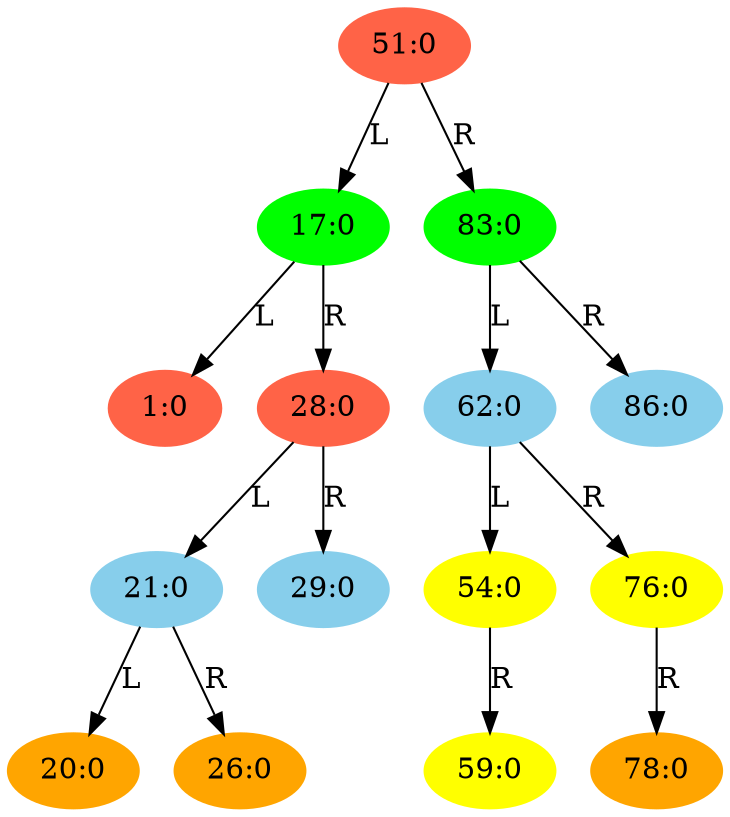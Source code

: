 // Binary Tree
digraph {
	"65893242-64a2-11e9-a84a-d0817abd6a32" [label="51:0" color=tomato style=filled]
	"65893e68-64a2-11e9-a84a-d0817abd6a32" [label="17:0" color=green style=filled]
	"65893242-64a2-11e9-a84a-d0817abd6a32" -> "65893e68-64a2-11e9-a84a-d0817abd6a32" [label=L]
	"65894214-64a2-11e9-a84a-d0817abd6a32" [label="1:0" color=tomato style=filled]
	"65893e68-64a2-11e9-a84a-d0817abd6a32" -> "65894214-64a2-11e9-a84a-d0817abd6a32" [label=L]
	"6589450c-64a2-11e9-a84a-d0817abd6a32" [label="28:0" color=tomato style=filled]
	"65893e68-64a2-11e9-a84a-d0817abd6a32" -> "6589450c-64a2-11e9-a84a-d0817abd6a32" [label=R]
	"658947c8-64a2-11e9-a84a-d0817abd6a32" [label="21:0" color=skyblue style=filled]
	"6589450c-64a2-11e9-a84a-d0817abd6a32" -> "658947c8-64a2-11e9-a84a-d0817abd6a32" [label=L]
	"65894a7a-64a2-11e9-a84a-d0817abd6a32" [label="20:0" color=orange style=filled]
	"658947c8-64a2-11e9-a84a-d0817abd6a32" -> "65894a7a-64a2-11e9-a84a-d0817abd6a32" [label=L]
	"65894d7c-64a2-11e9-a84a-d0817abd6a32" [label="26:0" color=orange style=filled]
	"658947c8-64a2-11e9-a84a-d0817abd6a32" -> "65894d7c-64a2-11e9-a84a-d0817abd6a32" [label=R]
	"65895038-64a2-11e9-a84a-d0817abd6a32" [label="29:0" color=skyblue style=filled]
	"6589450c-64a2-11e9-a84a-d0817abd6a32" -> "65895038-64a2-11e9-a84a-d0817abd6a32" [label=R]
	"658952e0-64a2-11e9-a84a-d0817abd6a32" [label="83:0" color=green style=filled]
	"65893242-64a2-11e9-a84a-d0817abd6a32" -> "658952e0-64a2-11e9-a84a-d0817abd6a32" [label=R]
	"6589557e-64a2-11e9-a84a-d0817abd6a32" [label="62:0" color=skyblue style=filled]
	"658952e0-64a2-11e9-a84a-d0817abd6a32" -> "6589557e-64a2-11e9-a84a-d0817abd6a32" [label=L]
	"65895808-64a2-11e9-a84a-d0817abd6a32" [label="54:0" color=yellow style=filled]
	"6589557e-64a2-11e9-a84a-d0817abd6a32" -> "65895808-64a2-11e9-a84a-d0817abd6a32" [label=L]
	"65895a92-64a2-11e9-a84a-d0817abd6a32" [label="59:0" color=yellow style=filled]
	"65895808-64a2-11e9-a84a-d0817abd6a32" -> "65895a92-64a2-11e9-a84a-d0817abd6a32" [label=R]
	"65895d26-64a2-11e9-a84a-d0817abd6a32" [label="76:0" color=yellow style=filled]
	"6589557e-64a2-11e9-a84a-d0817abd6a32" -> "65895d26-64a2-11e9-a84a-d0817abd6a32" [label=R]
	"65895fb0-64a2-11e9-a84a-d0817abd6a32" [label="78:0" color=orange style=filled]
	"65895d26-64a2-11e9-a84a-d0817abd6a32" -> "65895fb0-64a2-11e9-a84a-d0817abd6a32" [label=R]
	"6589653c-64a2-11e9-a84a-d0817abd6a32" [label="86:0" color=skyblue style=filled]
	"658952e0-64a2-11e9-a84a-d0817abd6a32" -> "6589653c-64a2-11e9-a84a-d0817abd6a32" [label=R]
}

